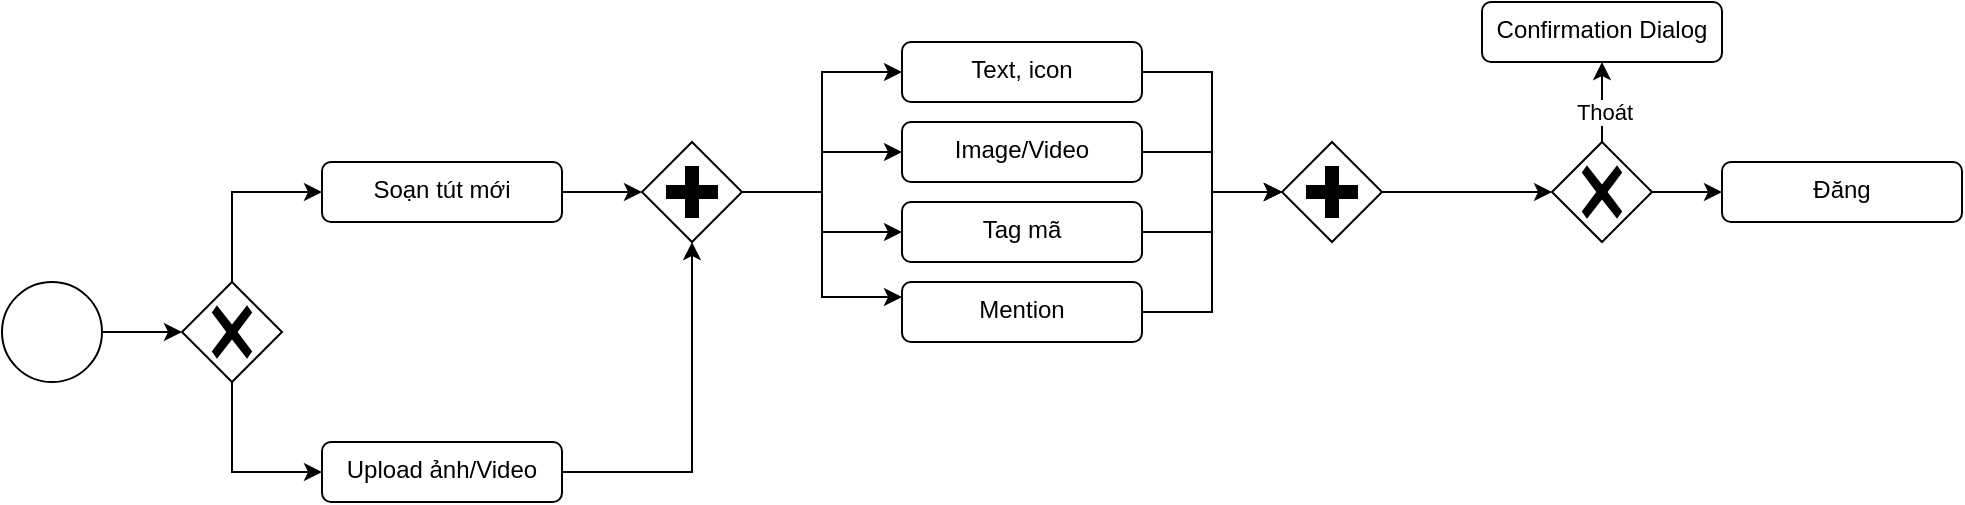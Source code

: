 <mxfile version="16.5.6" type="github">
  <diagram id="AeTLExCufDV02sZGig4p" name="Page-1">
    <mxGraphModel dx="416" dy="338" grid="1" gridSize="10" guides="1" tooltips="1" connect="1" arrows="1" fold="1" page="1" pageScale="1" pageWidth="850" pageHeight="1100" math="0" shadow="0">
      <root>
        <mxCell id="0" />
        <mxCell id="1" parent="0" />
        <mxCell id="SzJLteIwn-uA7Bf8O0Hc-7" style="edgeStyle=orthogonalEdgeStyle;rounded=0;orthogonalLoop=1;jettySize=auto;html=1;exitX=1;exitY=0.5;exitDx=0;exitDy=0;exitPerimeter=0;entryX=0;entryY=0.5;entryDx=0;entryDy=0;entryPerimeter=0;" edge="1" parent="1" source="SzJLteIwn-uA7Bf8O0Hc-1" target="SzJLteIwn-uA7Bf8O0Hc-6">
          <mxGeometry relative="1" as="geometry" />
        </mxCell>
        <mxCell id="SzJLteIwn-uA7Bf8O0Hc-1" value="" style="points=[[0.145,0.145,0],[0.5,0,0],[0.855,0.145,0],[1,0.5,0],[0.855,0.855,0],[0.5,1,0],[0.145,0.855,0],[0,0.5,0]];shape=mxgraph.bpmn.event;html=1;verticalLabelPosition=bottom;labelBackgroundColor=#ffffff;verticalAlign=top;align=center;perimeter=ellipsePerimeter;outlineConnect=0;aspect=fixed;outline=standard;symbol=general;" vertex="1" parent="1">
          <mxGeometry x="80" y="200" width="50" height="50" as="geometry" />
        </mxCell>
        <mxCell id="SzJLteIwn-uA7Bf8O0Hc-9" value="" style="edgeStyle=orthogonalEdgeStyle;rounded=0;orthogonalLoop=1;jettySize=auto;html=1;exitX=0.5;exitY=0;exitDx=0;exitDy=0;exitPerimeter=0;entryX=0;entryY=0.5;entryDx=0;entryDy=0;" edge="1" parent="1" source="SzJLteIwn-uA7Bf8O0Hc-6" target="SzJLteIwn-uA7Bf8O0Hc-8">
          <mxGeometry relative="1" as="geometry" />
        </mxCell>
        <mxCell id="SzJLteIwn-uA7Bf8O0Hc-11" style="edgeStyle=orthogonalEdgeStyle;rounded=0;orthogonalLoop=1;jettySize=auto;html=1;exitX=0.5;exitY=1;exitDx=0;exitDy=0;exitPerimeter=0;entryX=0;entryY=0.5;entryDx=0;entryDy=0;" edge="1" parent="1" source="SzJLteIwn-uA7Bf8O0Hc-6" target="SzJLteIwn-uA7Bf8O0Hc-10">
          <mxGeometry relative="1" as="geometry" />
        </mxCell>
        <mxCell id="SzJLteIwn-uA7Bf8O0Hc-6" value="" style="points=[[0.25,0.25,0],[0.5,0,0],[0.75,0.25,0],[1,0.5,0],[0.75,0.75,0],[0.5,1,0],[0.25,0.75,0],[0,0.5,0]];shape=mxgraph.bpmn.gateway2;html=1;verticalLabelPosition=bottom;labelBackgroundColor=#ffffff;verticalAlign=top;align=center;perimeter=rhombusPerimeter;outlineConnect=0;outline=none;symbol=none;gwType=exclusive;" vertex="1" parent="1">
          <mxGeometry x="170" y="200" width="50" height="50" as="geometry" />
        </mxCell>
        <mxCell id="SzJLteIwn-uA7Bf8O0Hc-29" style="edgeStyle=orthogonalEdgeStyle;rounded=0;orthogonalLoop=1;jettySize=auto;html=1;exitX=1;exitY=0.5;exitDx=0;exitDy=0;entryX=0;entryY=0.5;entryDx=0;entryDy=0;entryPerimeter=0;" edge="1" parent="1" source="SzJLteIwn-uA7Bf8O0Hc-8" target="SzJLteIwn-uA7Bf8O0Hc-28">
          <mxGeometry relative="1" as="geometry" />
        </mxCell>
        <mxCell id="SzJLteIwn-uA7Bf8O0Hc-8" value="Soạn tút mới" style="rounded=1;whiteSpace=wrap;html=1;verticalAlign=top;labelBackgroundColor=#ffffff;" vertex="1" parent="1">
          <mxGeometry x="240" y="140" width="120" height="30" as="geometry" />
        </mxCell>
        <mxCell id="SzJLteIwn-uA7Bf8O0Hc-57" style="edgeStyle=orthogonalEdgeStyle;rounded=0;orthogonalLoop=1;jettySize=auto;html=1;exitX=1;exitY=0.5;exitDx=0;exitDy=0;entryX=0.5;entryY=1;entryDx=0;entryDy=0;entryPerimeter=0;" edge="1" parent="1" source="SzJLteIwn-uA7Bf8O0Hc-10" target="SzJLteIwn-uA7Bf8O0Hc-28">
          <mxGeometry relative="1" as="geometry" />
        </mxCell>
        <mxCell id="SzJLteIwn-uA7Bf8O0Hc-10" value="Upload ảnh/Video" style="rounded=1;whiteSpace=wrap;html=1;verticalAlign=top;labelBackgroundColor=#ffffff;" vertex="1" parent="1">
          <mxGeometry x="240" y="280" width="120" height="30" as="geometry" />
        </mxCell>
        <mxCell id="SzJLteIwn-uA7Bf8O0Hc-14" style="edgeStyle=orthogonalEdgeStyle;rounded=0;orthogonalLoop=1;jettySize=auto;html=1;exitX=0.5;exitY=0;exitDx=0;exitDy=0;exitPerimeter=0;entryX=0.5;entryY=1;entryDx=0;entryDy=0;" edge="1" parent="1" source="SzJLteIwn-uA7Bf8O0Hc-12" target="SzJLteIwn-uA7Bf8O0Hc-13">
          <mxGeometry relative="1" as="geometry" />
        </mxCell>
        <mxCell id="SzJLteIwn-uA7Bf8O0Hc-15" value="Thoát" style="edgeLabel;html=1;align=center;verticalAlign=middle;resizable=0;points=[];" vertex="1" connectable="0" parent="SzJLteIwn-uA7Bf8O0Hc-14">
          <mxGeometry x="-0.221" y="-1" relative="1" as="geometry">
            <mxPoint as="offset" />
          </mxGeometry>
        </mxCell>
        <mxCell id="SzJLteIwn-uA7Bf8O0Hc-60" style="edgeStyle=orthogonalEdgeStyle;rounded=0;orthogonalLoop=1;jettySize=auto;html=1;exitX=1;exitY=0.5;exitDx=0;exitDy=0;exitPerimeter=0;entryX=0;entryY=0.5;entryDx=0;entryDy=0;" edge="1" parent="1" source="SzJLteIwn-uA7Bf8O0Hc-12" target="SzJLteIwn-uA7Bf8O0Hc-59">
          <mxGeometry relative="1" as="geometry" />
        </mxCell>
        <mxCell id="SzJLteIwn-uA7Bf8O0Hc-12" value="" style="points=[[0.25,0.25,0],[0.5,0,0],[0.75,0.25,0],[1,0.5,0],[0.75,0.75,0],[0.5,1,0],[0.25,0.75,0],[0,0.5,0]];shape=mxgraph.bpmn.gateway2;html=1;verticalLabelPosition=bottom;labelBackgroundColor=#ffffff;verticalAlign=top;align=center;perimeter=rhombusPerimeter;outlineConnect=0;outline=none;symbol=none;gwType=exclusive;" vertex="1" parent="1">
          <mxGeometry x="855" y="130" width="50" height="50" as="geometry" />
        </mxCell>
        <mxCell id="SzJLteIwn-uA7Bf8O0Hc-13" value="Confirmation Dialog" style="rounded=1;whiteSpace=wrap;html=1;verticalAlign=top;labelBackgroundColor=#ffffff;" vertex="1" parent="1">
          <mxGeometry x="820" y="60" width="120" height="30" as="geometry" />
        </mxCell>
        <mxCell id="SzJLteIwn-uA7Bf8O0Hc-38" style="edgeStyle=orthogonalEdgeStyle;rounded=0;orthogonalLoop=1;jettySize=auto;html=1;exitX=1;exitY=0.5;exitDx=0;exitDy=0;entryX=0;entryY=0.5;entryDx=0;entryDy=0;entryPerimeter=0;" edge="1" parent="1" source="SzJLteIwn-uA7Bf8O0Hc-17" target="SzJLteIwn-uA7Bf8O0Hc-34">
          <mxGeometry relative="1" as="geometry" />
        </mxCell>
        <mxCell id="SzJLteIwn-uA7Bf8O0Hc-17" value="Tag mã" style="rounded=1;whiteSpace=wrap;html=1;verticalAlign=top;labelBackgroundColor=#ffffff;" vertex="1" parent="1">
          <mxGeometry x="530" y="160" width="120" height="30" as="geometry" />
        </mxCell>
        <mxCell id="SzJLteIwn-uA7Bf8O0Hc-35" style="edgeStyle=orthogonalEdgeStyle;rounded=0;orthogonalLoop=1;jettySize=auto;html=1;exitX=1;exitY=0.5;exitDx=0;exitDy=0;entryX=0;entryY=0.5;entryDx=0;entryDy=0;entryPerimeter=0;" edge="1" parent="1" source="SzJLteIwn-uA7Bf8O0Hc-19" target="SzJLteIwn-uA7Bf8O0Hc-34">
          <mxGeometry relative="1" as="geometry" />
        </mxCell>
        <mxCell id="SzJLteIwn-uA7Bf8O0Hc-19" value="Text, icon" style="rounded=1;whiteSpace=wrap;html=1;verticalAlign=top;labelBackgroundColor=#ffffff;" vertex="1" parent="1">
          <mxGeometry x="530" y="80" width="120" height="30" as="geometry" />
        </mxCell>
        <mxCell id="SzJLteIwn-uA7Bf8O0Hc-36" style="edgeStyle=orthogonalEdgeStyle;rounded=0;orthogonalLoop=1;jettySize=auto;html=1;exitX=1;exitY=0.5;exitDx=0;exitDy=0;entryX=0;entryY=0.5;entryDx=0;entryDy=0;entryPerimeter=0;" edge="1" parent="1" source="SzJLteIwn-uA7Bf8O0Hc-20" target="SzJLteIwn-uA7Bf8O0Hc-34">
          <mxGeometry relative="1" as="geometry" />
        </mxCell>
        <mxCell id="SzJLteIwn-uA7Bf8O0Hc-20" value="Image/Video" style="rounded=1;whiteSpace=wrap;html=1;verticalAlign=top;labelBackgroundColor=#ffffff;" vertex="1" parent="1">
          <mxGeometry x="530" y="120" width="120" height="30" as="geometry" />
        </mxCell>
        <mxCell id="SzJLteIwn-uA7Bf8O0Hc-40" style="edgeStyle=orthogonalEdgeStyle;rounded=0;orthogonalLoop=1;jettySize=auto;html=1;exitX=1;exitY=0.5;exitDx=0;exitDy=0;entryX=0;entryY=0.5;entryDx=0;entryDy=0;entryPerimeter=0;" edge="1" parent="1" source="SzJLteIwn-uA7Bf8O0Hc-21" target="SzJLteIwn-uA7Bf8O0Hc-34">
          <mxGeometry relative="1" as="geometry" />
        </mxCell>
        <mxCell id="SzJLteIwn-uA7Bf8O0Hc-21" value="Mention" style="rounded=1;whiteSpace=wrap;html=1;verticalAlign=top;labelBackgroundColor=#ffffff;" vertex="1" parent="1">
          <mxGeometry x="530" y="200" width="120" height="30" as="geometry" />
        </mxCell>
        <mxCell id="SzJLteIwn-uA7Bf8O0Hc-30" style="edgeStyle=orthogonalEdgeStyle;rounded=0;orthogonalLoop=1;jettySize=auto;html=1;exitX=1;exitY=0.5;exitDx=0;exitDy=0;exitPerimeter=0;entryX=0;entryY=0.5;entryDx=0;entryDy=0;" edge="1" parent="1" source="SzJLteIwn-uA7Bf8O0Hc-28" target="SzJLteIwn-uA7Bf8O0Hc-19">
          <mxGeometry relative="1" as="geometry" />
        </mxCell>
        <mxCell id="SzJLteIwn-uA7Bf8O0Hc-31" style="edgeStyle=orthogonalEdgeStyle;rounded=0;orthogonalLoop=1;jettySize=auto;html=1;exitX=1;exitY=0.5;exitDx=0;exitDy=0;exitPerimeter=0;entryX=0;entryY=0.5;entryDx=0;entryDy=0;" edge="1" parent="1" source="SzJLteIwn-uA7Bf8O0Hc-28" target="SzJLteIwn-uA7Bf8O0Hc-20">
          <mxGeometry relative="1" as="geometry" />
        </mxCell>
        <mxCell id="SzJLteIwn-uA7Bf8O0Hc-32" style="edgeStyle=orthogonalEdgeStyle;rounded=0;orthogonalLoop=1;jettySize=auto;html=1;exitX=1;exitY=0.5;exitDx=0;exitDy=0;exitPerimeter=0;" edge="1" parent="1" source="SzJLteIwn-uA7Bf8O0Hc-28" target="SzJLteIwn-uA7Bf8O0Hc-17">
          <mxGeometry relative="1" as="geometry" />
        </mxCell>
        <mxCell id="SzJLteIwn-uA7Bf8O0Hc-33" style="edgeStyle=orthogonalEdgeStyle;rounded=0;orthogonalLoop=1;jettySize=auto;html=1;exitX=1;exitY=0.5;exitDx=0;exitDy=0;exitPerimeter=0;entryX=0;entryY=0.25;entryDx=0;entryDy=0;" edge="1" parent="1" source="SzJLteIwn-uA7Bf8O0Hc-28" target="SzJLteIwn-uA7Bf8O0Hc-21">
          <mxGeometry relative="1" as="geometry" />
        </mxCell>
        <mxCell id="SzJLteIwn-uA7Bf8O0Hc-28" value="" style="points=[[0.25,0.25,0],[0.5,0,0],[0.75,0.25,0],[1,0.5,0],[0.75,0.75,0],[0.5,1,0],[0.25,0.75,0],[0,0.5,0]];shape=mxgraph.bpmn.gateway2;html=1;verticalLabelPosition=bottom;labelBackgroundColor=#ffffff;verticalAlign=top;align=center;perimeter=rhombusPerimeter;outlineConnect=0;outline=none;symbol=none;gwType=parallel;" vertex="1" parent="1">
          <mxGeometry x="400" y="130" width="50" height="50" as="geometry" />
        </mxCell>
        <mxCell id="SzJLteIwn-uA7Bf8O0Hc-58" style="edgeStyle=orthogonalEdgeStyle;rounded=0;orthogonalLoop=1;jettySize=auto;html=1;exitX=1;exitY=0.5;exitDx=0;exitDy=0;exitPerimeter=0;" edge="1" parent="1" source="SzJLteIwn-uA7Bf8O0Hc-34" target="SzJLteIwn-uA7Bf8O0Hc-12">
          <mxGeometry relative="1" as="geometry" />
        </mxCell>
        <mxCell id="SzJLteIwn-uA7Bf8O0Hc-34" value="" style="points=[[0.25,0.25,0],[0.5,0,0],[0.75,0.25,0],[1,0.5,0],[0.75,0.75,0],[0.5,1,0],[0.25,0.75,0],[0,0.5,0]];shape=mxgraph.bpmn.gateway2;html=1;verticalLabelPosition=bottom;labelBackgroundColor=#ffffff;verticalAlign=top;align=center;perimeter=rhombusPerimeter;outlineConnect=0;outline=none;symbol=none;gwType=parallel;" vertex="1" parent="1">
          <mxGeometry x="720" y="130" width="50" height="50" as="geometry" />
        </mxCell>
        <mxCell id="SzJLteIwn-uA7Bf8O0Hc-59" value="Đăng" style="rounded=1;whiteSpace=wrap;html=1;verticalAlign=top;labelBackgroundColor=#ffffff;" vertex="1" parent="1">
          <mxGeometry x="940" y="140" width="120" height="30" as="geometry" />
        </mxCell>
      </root>
    </mxGraphModel>
  </diagram>
</mxfile>
